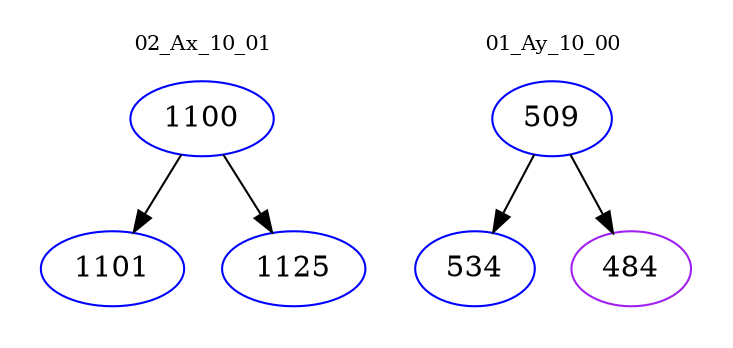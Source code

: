 digraph{
subgraph cluster_0 {
color = white
label = "02_Ax_10_01";
fontsize=10;
T0_1100 [label="1100", color="blue"]
T0_1100 -> T0_1101 [color="black"]
T0_1101 [label="1101", color="blue"]
T0_1100 -> T0_1125 [color="black"]
T0_1125 [label="1125", color="blue"]
}
subgraph cluster_1 {
color = white
label = "01_Ay_10_00";
fontsize=10;
T1_509 [label="509", color="blue"]
T1_509 -> T1_534 [color="black"]
T1_534 [label="534", color="blue"]
T1_509 -> T1_484 [color="black"]
T1_484 [label="484", color="purple"]
}
}
